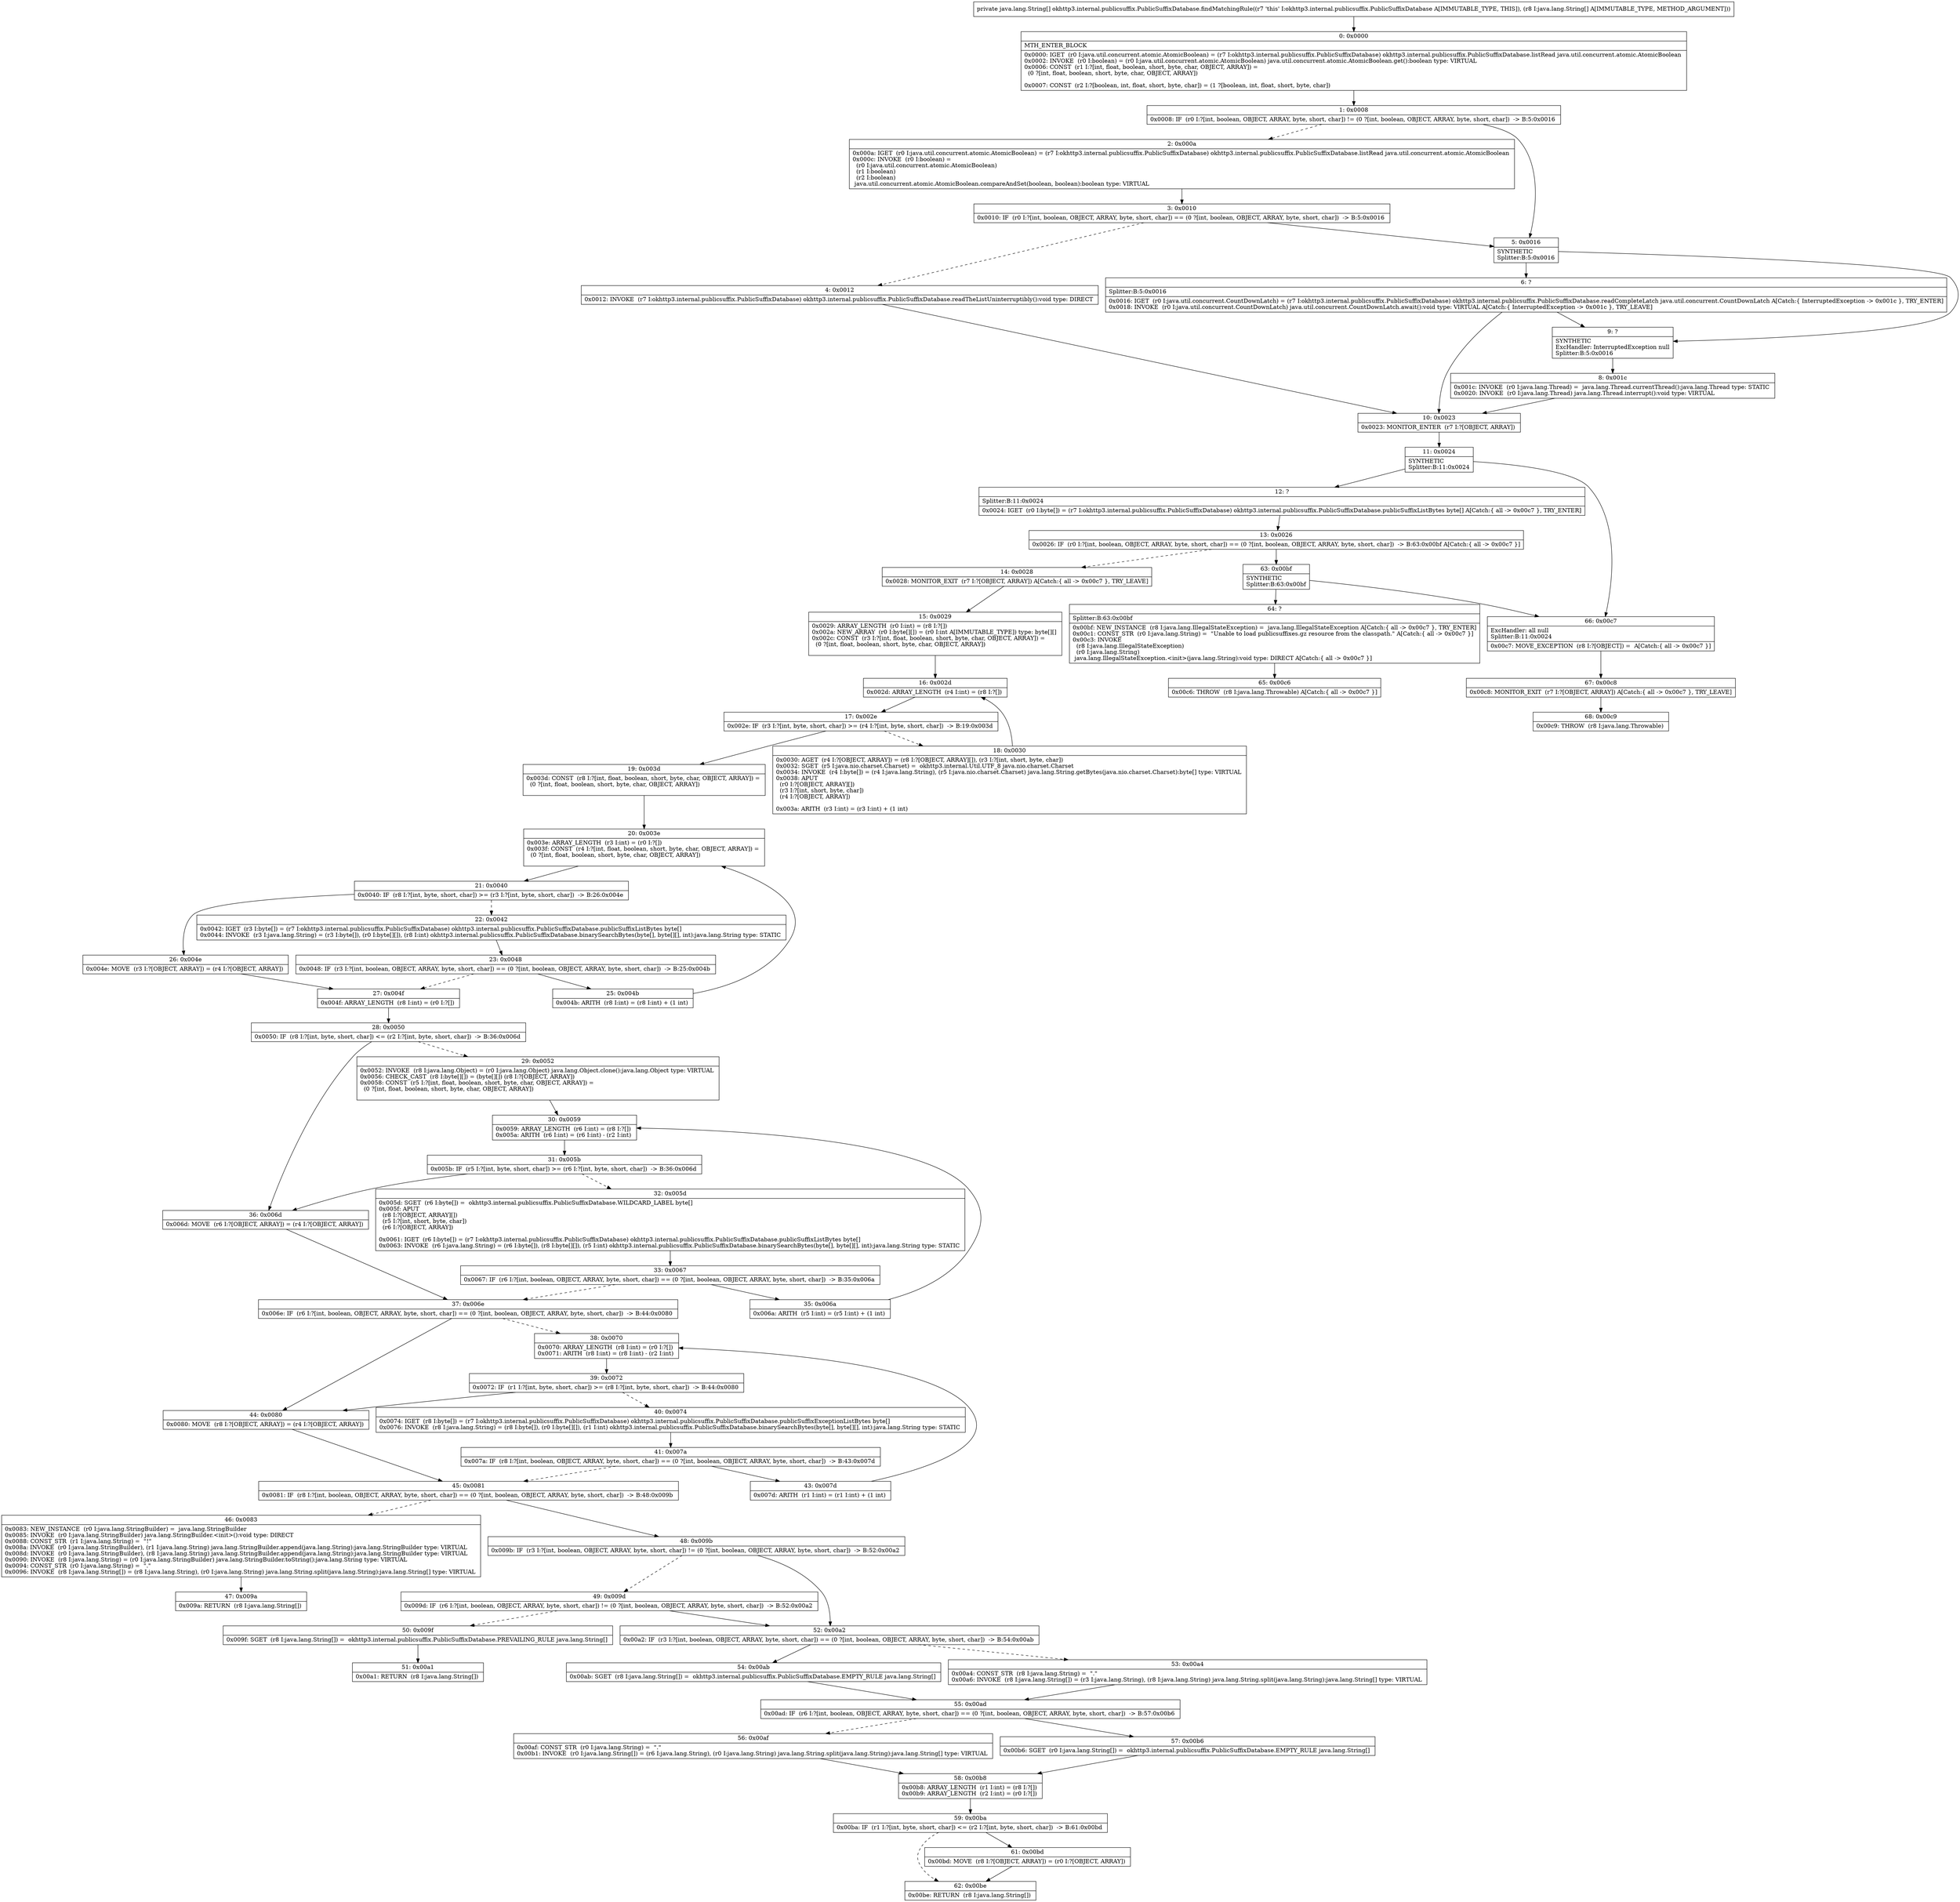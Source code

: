 digraph "CFG forokhttp3.internal.publicsuffix.PublicSuffixDatabase.findMatchingRule([Ljava\/lang\/String;)[Ljava\/lang\/String;" {
Node_0 [shape=record,label="{0\:\ 0x0000|MTH_ENTER_BLOCK\l|0x0000: IGET  (r0 I:java.util.concurrent.atomic.AtomicBoolean) = (r7 I:okhttp3.internal.publicsuffix.PublicSuffixDatabase) okhttp3.internal.publicsuffix.PublicSuffixDatabase.listRead java.util.concurrent.atomic.AtomicBoolean \l0x0002: INVOKE  (r0 I:boolean) = (r0 I:java.util.concurrent.atomic.AtomicBoolean) java.util.concurrent.atomic.AtomicBoolean.get():boolean type: VIRTUAL \l0x0006: CONST  (r1 I:?[int, float, boolean, short, byte, char, OBJECT, ARRAY]) = \l  (0 ?[int, float, boolean, short, byte, char, OBJECT, ARRAY])\l \l0x0007: CONST  (r2 I:?[boolean, int, float, short, byte, char]) = (1 ?[boolean, int, float, short, byte, char]) \l}"];
Node_1 [shape=record,label="{1\:\ 0x0008|0x0008: IF  (r0 I:?[int, boolean, OBJECT, ARRAY, byte, short, char]) != (0 ?[int, boolean, OBJECT, ARRAY, byte, short, char])  \-\> B:5:0x0016 \l}"];
Node_2 [shape=record,label="{2\:\ 0x000a|0x000a: IGET  (r0 I:java.util.concurrent.atomic.AtomicBoolean) = (r7 I:okhttp3.internal.publicsuffix.PublicSuffixDatabase) okhttp3.internal.publicsuffix.PublicSuffixDatabase.listRead java.util.concurrent.atomic.AtomicBoolean \l0x000c: INVOKE  (r0 I:boolean) = \l  (r0 I:java.util.concurrent.atomic.AtomicBoolean)\l  (r1 I:boolean)\l  (r2 I:boolean)\l java.util.concurrent.atomic.AtomicBoolean.compareAndSet(boolean, boolean):boolean type: VIRTUAL \l}"];
Node_3 [shape=record,label="{3\:\ 0x0010|0x0010: IF  (r0 I:?[int, boolean, OBJECT, ARRAY, byte, short, char]) == (0 ?[int, boolean, OBJECT, ARRAY, byte, short, char])  \-\> B:5:0x0016 \l}"];
Node_4 [shape=record,label="{4\:\ 0x0012|0x0012: INVOKE  (r7 I:okhttp3.internal.publicsuffix.PublicSuffixDatabase) okhttp3.internal.publicsuffix.PublicSuffixDatabase.readTheListUninterruptibly():void type: DIRECT \l}"];
Node_5 [shape=record,label="{5\:\ 0x0016|SYNTHETIC\lSplitter:B:5:0x0016\l}"];
Node_6 [shape=record,label="{6\:\ ?|Splitter:B:5:0x0016\l|0x0016: IGET  (r0 I:java.util.concurrent.CountDownLatch) = (r7 I:okhttp3.internal.publicsuffix.PublicSuffixDatabase) okhttp3.internal.publicsuffix.PublicSuffixDatabase.readCompleteLatch java.util.concurrent.CountDownLatch A[Catch:\{ InterruptedException \-\> 0x001c \}, TRY_ENTER]\l0x0018: INVOKE  (r0 I:java.util.concurrent.CountDownLatch) java.util.concurrent.CountDownLatch.await():void type: VIRTUAL A[Catch:\{ InterruptedException \-\> 0x001c \}, TRY_LEAVE]\l}"];
Node_8 [shape=record,label="{8\:\ 0x001c|0x001c: INVOKE  (r0 I:java.lang.Thread) =  java.lang.Thread.currentThread():java.lang.Thread type: STATIC \l0x0020: INVOKE  (r0 I:java.lang.Thread) java.lang.Thread.interrupt():void type: VIRTUAL \l}"];
Node_9 [shape=record,label="{9\:\ ?|SYNTHETIC\lExcHandler: InterruptedException null\lSplitter:B:5:0x0016\l}"];
Node_10 [shape=record,label="{10\:\ 0x0023|0x0023: MONITOR_ENTER  (r7 I:?[OBJECT, ARRAY]) \l}"];
Node_11 [shape=record,label="{11\:\ 0x0024|SYNTHETIC\lSplitter:B:11:0x0024\l}"];
Node_12 [shape=record,label="{12\:\ ?|Splitter:B:11:0x0024\l|0x0024: IGET  (r0 I:byte[]) = (r7 I:okhttp3.internal.publicsuffix.PublicSuffixDatabase) okhttp3.internal.publicsuffix.PublicSuffixDatabase.publicSuffixListBytes byte[] A[Catch:\{ all \-\> 0x00c7 \}, TRY_ENTER]\l}"];
Node_13 [shape=record,label="{13\:\ 0x0026|0x0026: IF  (r0 I:?[int, boolean, OBJECT, ARRAY, byte, short, char]) == (0 ?[int, boolean, OBJECT, ARRAY, byte, short, char])  \-\> B:63:0x00bf A[Catch:\{ all \-\> 0x00c7 \}]\l}"];
Node_14 [shape=record,label="{14\:\ 0x0028|0x0028: MONITOR_EXIT  (r7 I:?[OBJECT, ARRAY]) A[Catch:\{ all \-\> 0x00c7 \}, TRY_LEAVE]\l}"];
Node_15 [shape=record,label="{15\:\ 0x0029|0x0029: ARRAY_LENGTH  (r0 I:int) = (r8 I:?[]) \l0x002a: NEW_ARRAY  (r0 I:byte[][]) = (r0 I:int A[IMMUTABLE_TYPE]) type: byte[][] \l0x002c: CONST  (r3 I:?[int, float, boolean, short, byte, char, OBJECT, ARRAY]) = \l  (0 ?[int, float, boolean, short, byte, char, OBJECT, ARRAY])\l \l}"];
Node_16 [shape=record,label="{16\:\ 0x002d|0x002d: ARRAY_LENGTH  (r4 I:int) = (r8 I:?[]) \l}"];
Node_17 [shape=record,label="{17\:\ 0x002e|0x002e: IF  (r3 I:?[int, byte, short, char]) \>= (r4 I:?[int, byte, short, char])  \-\> B:19:0x003d \l}"];
Node_18 [shape=record,label="{18\:\ 0x0030|0x0030: AGET  (r4 I:?[OBJECT, ARRAY]) = (r8 I:?[OBJECT, ARRAY][]), (r3 I:?[int, short, byte, char]) \l0x0032: SGET  (r5 I:java.nio.charset.Charset) =  okhttp3.internal.Util.UTF_8 java.nio.charset.Charset \l0x0034: INVOKE  (r4 I:byte[]) = (r4 I:java.lang.String), (r5 I:java.nio.charset.Charset) java.lang.String.getBytes(java.nio.charset.Charset):byte[] type: VIRTUAL \l0x0038: APUT  \l  (r0 I:?[OBJECT, ARRAY][])\l  (r3 I:?[int, short, byte, char])\l  (r4 I:?[OBJECT, ARRAY])\l \l0x003a: ARITH  (r3 I:int) = (r3 I:int) + (1 int) \l}"];
Node_19 [shape=record,label="{19\:\ 0x003d|0x003d: CONST  (r8 I:?[int, float, boolean, short, byte, char, OBJECT, ARRAY]) = \l  (0 ?[int, float, boolean, short, byte, char, OBJECT, ARRAY])\l \l}"];
Node_20 [shape=record,label="{20\:\ 0x003e|0x003e: ARRAY_LENGTH  (r3 I:int) = (r0 I:?[]) \l0x003f: CONST  (r4 I:?[int, float, boolean, short, byte, char, OBJECT, ARRAY]) = \l  (0 ?[int, float, boolean, short, byte, char, OBJECT, ARRAY])\l \l}"];
Node_21 [shape=record,label="{21\:\ 0x0040|0x0040: IF  (r8 I:?[int, byte, short, char]) \>= (r3 I:?[int, byte, short, char])  \-\> B:26:0x004e \l}"];
Node_22 [shape=record,label="{22\:\ 0x0042|0x0042: IGET  (r3 I:byte[]) = (r7 I:okhttp3.internal.publicsuffix.PublicSuffixDatabase) okhttp3.internal.publicsuffix.PublicSuffixDatabase.publicSuffixListBytes byte[] \l0x0044: INVOKE  (r3 I:java.lang.String) = (r3 I:byte[]), (r0 I:byte[][]), (r8 I:int) okhttp3.internal.publicsuffix.PublicSuffixDatabase.binarySearchBytes(byte[], byte[][], int):java.lang.String type: STATIC \l}"];
Node_23 [shape=record,label="{23\:\ 0x0048|0x0048: IF  (r3 I:?[int, boolean, OBJECT, ARRAY, byte, short, char]) == (0 ?[int, boolean, OBJECT, ARRAY, byte, short, char])  \-\> B:25:0x004b \l}"];
Node_25 [shape=record,label="{25\:\ 0x004b|0x004b: ARITH  (r8 I:int) = (r8 I:int) + (1 int) \l}"];
Node_26 [shape=record,label="{26\:\ 0x004e|0x004e: MOVE  (r3 I:?[OBJECT, ARRAY]) = (r4 I:?[OBJECT, ARRAY]) \l}"];
Node_27 [shape=record,label="{27\:\ 0x004f|0x004f: ARRAY_LENGTH  (r8 I:int) = (r0 I:?[]) \l}"];
Node_28 [shape=record,label="{28\:\ 0x0050|0x0050: IF  (r8 I:?[int, byte, short, char]) \<= (r2 I:?[int, byte, short, char])  \-\> B:36:0x006d \l}"];
Node_29 [shape=record,label="{29\:\ 0x0052|0x0052: INVOKE  (r8 I:java.lang.Object) = (r0 I:java.lang.Object) java.lang.Object.clone():java.lang.Object type: VIRTUAL \l0x0056: CHECK_CAST  (r8 I:byte[][]) = (byte[][]) (r8 I:?[OBJECT, ARRAY]) \l0x0058: CONST  (r5 I:?[int, float, boolean, short, byte, char, OBJECT, ARRAY]) = \l  (0 ?[int, float, boolean, short, byte, char, OBJECT, ARRAY])\l \l}"];
Node_30 [shape=record,label="{30\:\ 0x0059|0x0059: ARRAY_LENGTH  (r6 I:int) = (r8 I:?[]) \l0x005a: ARITH  (r6 I:int) = (r6 I:int) \- (r2 I:int) \l}"];
Node_31 [shape=record,label="{31\:\ 0x005b|0x005b: IF  (r5 I:?[int, byte, short, char]) \>= (r6 I:?[int, byte, short, char])  \-\> B:36:0x006d \l}"];
Node_32 [shape=record,label="{32\:\ 0x005d|0x005d: SGET  (r6 I:byte[]) =  okhttp3.internal.publicsuffix.PublicSuffixDatabase.WILDCARD_LABEL byte[] \l0x005f: APUT  \l  (r8 I:?[OBJECT, ARRAY][])\l  (r5 I:?[int, short, byte, char])\l  (r6 I:?[OBJECT, ARRAY])\l \l0x0061: IGET  (r6 I:byte[]) = (r7 I:okhttp3.internal.publicsuffix.PublicSuffixDatabase) okhttp3.internal.publicsuffix.PublicSuffixDatabase.publicSuffixListBytes byte[] \l0x0063: INVOKE  (r6 I:java.lang.String) = (r6 I:byte[]), (r8 I:byte[][]), (r5 I:int) okhttp3.internal.publicsuffix.PublicSuffixDatabase.binarySearchBytes(byte[], byte[][], int):java.lang.String type: STATIC \l}"];
Node_33 [shape=record,label="{33\:\ 0x0067|0x0067: IF  (r6 I:?[int, boolean, OBJECT, ARRAY, byte, short, char]) == (0 ?[int, boolean, OBJECT, ARRAY, byte, short, char])  \-\> B:35:0x006a \l}"];
Node_35 [shape=record,label="{35\:\ 0x006a|0x006a: ARITH  (r5 I:int) = (r5 I:int) + (1 int) \l}"];
Node_36 [shape=record,label="{36\:\ 0x006d|0x006d: MOVE  (r6 I:?[OBJECT, ARRAY]) = (r4 I:?[OBJECT, ARRAY]) \l}"];
Node_37 [shape=record,label="{37\:\ 0x006e|0x006e: IF  (r6 I:?[int, boolean, OBJECT, ARRAY, byte, short, char]) == (0 ?[int, boolean, OBJECT, ARRAY, byte, short, char])  \-\> B:44:0x0080 \l}"];
Node_38 [shape=record,label="{38\:\ 0x0070|0x0070: ARRAY_LENGTH  (r8 I:int) = (r0 I:?[]) \l0x0071: ARITH  (r8 I:int) = (r8 I:int) \- (r2 I:int) \l}"];
Node_39 [shape=record,label="{39\:\ 0x0072|0x0072: IF  (r1 I:?[int, byte, short, char]) \>= (r8 I:?[int, byte, short, char])  \-\> B:44:0x0080 \l}"];
Node_40 [shape=record,label="{40\:\ 0x0074|0x0074: IGET  (r8 I:byte[]) = (r7 I:okhttp3.internal.publicsuffix.PublicSuffixDatabase) okhttp3.internal.publicsuffix.PublicSuffixDatabase.publicSuffixExceptionListBytes byte[] \l0x0076: INVOKE  (r8 I:java.lang.String) = (r8 I:byte[]), (r0 I:byte[][]), (r1 I:int) okhttp3.internal.publicsuffix.PublicSuffixDatabase.binarySearchBytes(byte[], byte[][], int):java.lang.String type: STATIC \l}"];
Node_41 [shape=record,label="{41\:\ 0x007a|0x007a: IF  (r8 I:?[int, boolean, OBJECT, ARRAY, byte, short, char]) == (0 ?[int, boolean, OBJECT, ARRAY, byte, short, char])  \-\> B:43:0x007d \l}"];
Node_43 [shape=record,label="{43\:\ 0x007d|0x007d: ARITH  (r1 I:int) = (r1 I:int) + (1 int) \l}"];
Node_44 [shape=record,label="{44\:\ 0x0080|0x0080: MOVE  (r8 I:?[OBJECT, ARRAY]) = (r4 I:?[OBJECT, ARRAY]) \l}"];
Node_45 [shape=record,label="{45\:\ 0x0081|0x0081: IF  (r8 I:?[int, boolean, OBJECT, ARRAY, byte, short, char]) == (0 ?[int, boolean, OBJECT, ARRAY, byte, short, char])  \-\> B:48:0x009b \l}"];
Node_46 [shape=record,label="{46\:\ 0x0083|0x0083: NEW_INSTANCE  (r0 I:java.lang.StringBuilder) =  java.lang.StringBuilder \l0x0085: INVOKE  (r0 I:java.lang.StringBuilder) java.lang.StringBuilder.\<init\>():void type: DIRECT \l0x0088: CONST_STR  (r1 I:java.lang.String) =  \"!\" \l0x008a: INVOKE  (r0 I:java.lang.StringBuilder), (r1 I:java.lang.String) java.lang.StringBuilder.append(java.lang.String):java.lang.StringBuilder type: VIRTUAL \l0x008d: INVOKE  (r0 I:java.lang.StringBuilder), (r8 I:java.lang.String) java.lang.StringBuilder.append(java.lang.String):java.lang.StringBuilder type: VIRTUAL \l0x0090: INVOKE  (r8 I:java.lang.String) = (r0 I:java.lang.StringBuilder) java.lang.StringBuilder.toString():java.lang.String type: VIRTUAL \l0x0094: CONST_STR  (r0 I:java.lang.String) =  \".\" \l0x0096: INVOKE  (r8 I:java.lang.String[]) = (r8 I:java.lang.String), (r0 I:java.lang.String) java.lang.String.split(java.lang.String):java.lang.String[] type: VIRTUAL \l}"];
Node_47 [shape=record,label="{47\:\ 0x009a|0x009a: RETURN  (r8 I:java.lang.String[]) \l}"];
Node_48 [shape=record,label="{48\:\ 0x009b|0x009b: IF  (r3 I:?[int, boolean, OBJECT, ARRAY, byte, short, char]) != (0 ?[int, boolean, OBJECT, ARRAY, byte, short, char])  \-\> B:52:0x00a2 \l}"];
Node_49 [shape=record,label="{49\:\ 0x009d|0x009d: IF  (r6 I:?[int, boolean, OBJECT, ARRAY, byte, short, char]) != (0 ?[int, boolean, OBJECT, ARRAY, byte, short, char])  \-\> B:52:0x00a2 \l}"];
Node_50 [shape=record,label="{50\:\ 0x009f|0x009f: SGET  (r8 I:java.lang.String[]) =  okhttp3.internal.publicsuffix.PublicSuffixDatabase.PREVAILING_RULE java.lang.String[] \l}"];
Node_51 [shape=record,label="{51\:\ 0x00a1|0x00a1: RETURN  (r8 I:java.lang.String[]) \l}"];
Node_52 [shape=record,label="{52\:\ 0x00a2|0x00a2: IF  (r3 I:?[int, boolean, OBJECT, ARRAY, byte, short, char]) == (0 ?[int, boolean, OBJECT, ARRAY, byte, short, char])  \-\> B:54:0x00ab \l}"];
Node_53 [shape=record,label="{53\:\ 0x00a4|0x00a4: CONST_STR  (r8 I:java.lang.String) =  \".\" \l0x00a6: INVOKE  (r8 I:java.lang.String[]) = (r3 I:java.lang.String), (r8 I:java.lang.String) java.lang.String.split(java.lang.String):java.lang.String[] type: VIRTUAL \l}"];
Node_54 [shape=record,label="{54\:\ 0x00ab|0x00ab: SGET  (r8 I:java.lang.String[]) =  okhttp3.internal.publicsuffix.PublicSuffixDatabase.EMPTY_RULE java.lang.String[] \l}"];
Node_55 [shape=record,label="{55\:\ 0x00ad|0x00ad: IF  (r6 I:?[int, boolean, OBJECT, ARRAY, byte, short, char]) == (0 ?[int, boolean, OBJECT, ARRAY, byte, short, char])  \-\> B:57:0x00b6 \l}"];
Node_56 [shape=record,label="{56\:\ 0x00af|0x00af: CONST_STR  (r0 I:java.lang.String) =  \".\" \l0x00b1: INVOKE  (r0 I:java.lang.String[]) = (r6 I:java.lang.String), (r0 I:java.lang.String) java.lang.String.split(java.lang.String):java.lang.String[] type: VIRTUAL \l}"];
Node_57 [shape=record,label="{57\:\ 0x00b6|0x00b6: SGET  (r0 I:java.lang.String[]) =  okhttp3.internal.publicsuffix.PublicSuffixDatabase.EMPTY_RULE java.lang.String[] \l}"];
Node_58 [shape=record,label="{58\:\ 0x00b8|0x00b8: ARRAY_LENGTH  (r1 I:int) = (r8 I:?[]) \l0x00b9: ARRAY_LENGTH  (r2 I:int) = (r0 I:?[]) \l}"];
Node_59 [shape=record,label="{59\:\ 0x00ba|0x00ba: IF  (r1 I:?[int, byte, short, char]) \<= (r2 I:?[int, byte, short, char])  \-\> B:61:0x00bd \l}"];
Node_61 [shape=record,label="{61\:\ 0x00bd|0x00bd: MOVE  (r8 I:?[OBJECT, ARRAY]) = (r0 I:?[OBJECT, ARRAY]) \l}"];
Node_62 [shape=record,label="{62\:\ 0x00be|0x00be: RETURN  (r8 I:java.lang.String[]) \l}"];
Node_63 [shape=record,label="{63\:\ 0x00bf|SYNTHETIC\lSplitter:B:63:0x00bf\l}"];
Node_64 [shape=record,label="{64\:\ ?|Splitter:B:63:0x00bf\l|0x00bf: NEW_INSTANCE  (r8 I:java.lang.IllegalStateException) =  java.lang.IllegalStateException A[Catch:\{ all \-\> 0x00c7 \}, TRY_ENTER]\l0x00c1: CONST_STR  (r0 I:java.lang.String) =  \"Unable to load publicsuffixes.gz resource from the classpath.\" A[Catch:\{ all \-\> 0x00c7 \}]\l0x00c3: INVOKE  \l  (r8 I:java.lang.IllegalStateException)\l  (r0 I:java.lang.String)\l java.lang.IllegalStateException.\<init\>(java.lang.String):void type: DIRECT A[Catch:\{ all \-\> 0x00c7 \}]\l}"];
Node_65 [shape=record,label="{65\:\ 0x00c6|0x00c6: THROW  (r8 I:java.lang.Throwable) A[Catch:\{ all \-\> 0x00c7 \}]\l}"];
Node_66 [shape=record,label="{66\:\ 0x00c7|ExcHandler: all null\lSplitter:B:11:0x0024\l|0x00c7: MOVE_EXCEPTION  (r8 I:?[OBJECT]) =  A[Catch:\{ all \-\> 0x00c7 \}]\l}"];
Node_67 [shape=record,label="{67\:\ 0x00c8|0x00c8: MONITOR_EXIT  (r7 I:?[OBJECT, ARRAY]) A[Catch:\{ all \-\> 0x00c7 \}, TRY_LEAVE]\l}"];
Node_68 [shape=record,label="{68\:\ 0x00c9|0x00c9: THROW  (r8 I:java.lang.Throwable) \l}"];
MethodNode[shape=record,label="{private java.lang.String[] okhttp3.internal.publicsuffix.PublicSuffixDatabase.findMatchingRule((r7 'this' I:okhttp3.internal.publicsuffix.PublicSuffixDatabase A[IMMUTABLE_TYPE, THIS]), (r8 I:java.lang.String[] A[IMMUTABLE_TYPE, METHOD_ARGUMENT])) }"];
MethodNode -> Node_0;
Node_0 -> Node_1;
Node_1 -> Node_2[style=dashed];
Node_1 -> Node_5;
Node_2 -> Node_3;
Node_3 -> Node_4[style=dashed];
Node_3 -> Node_5;
Node_4 -> Node_10;
Node_5 -> Node_6;
Node_5 -> Node_9;
Node_6 -> Node_9;
Node_6 -> Node_10;
Node_8 -> Node_10;
Node_9 -> Node_8;
Node_10 -> Node_11;
Node_11 -> Node_12;
Node_11 -> Node_66;
Node_12 -> Node_13;
Node_13 -> Node_14[style=dashed];
Node_13 -> Node_63;
Node_14 -> Node_15;
Node_15 -> Node_16;
Node_16 -> Node_17;
Node_17 -> Node_18[style=dashed];
Node_17 -> Node_19;
Node_18 -> Node_16;
Node_19 -> Node_20;
Node_20 -> Node_21;
Node_21 -> Node_22[style=dashed];
Node_21 -> Node_26;
Node_22 -> Node_23;
Node_23 -> Node_25;
Node_23 -> Node_27[style=dashed];
Node_25 -> Node_20;
Node_26 -> Node_27;
Node_27 -> Node_28;
Node_28 -> Node_29[style=dashed];
Node_28 -> Node_36;
Node_29 -> Node_30;
Node_30 -> Node_31;
Node_31 -> Node_32[style=dashed];
Node_31 -> Node_36;
Node_32 -> Node_33;
Node_33 -> Node_35;
Node_33 -> Node_37[style=dashed];
Node_35 -> Node_30;
Node_36 -> Node_37;
Node_37 -> Node_38[style=dashed];
Node_37 -> Node_44;
Node_38 -> Node_39;
Node_39 -> Node_40[style=dashed];
Node_39 -> Node_44;
Node_40 -> Node_41;
Node_41 -> Node_43;
Node_41 -> Node_45[style=dashed];
Node_43 -> Node_38;
Node_44 -> Node_45;
Node_45 -> Node_46[style=dashed];
Node_45 -> Node_48;
Node_46 -> Node_47;
Node_48 -> Node_49[style=dashed];
Node_48 -> Node_52;
Node_49 -> Node_50[style=dashed];
Node_49 -> Node_52;
Node_50 -> Node_51;
Node_52 -> Node_53[style=dashed];
Node_52 -> Node_54;
Node_53 -> Node_55;
Node_54 -> Node_55;
Node_55 -> Node_56[style=dashed];
Node_55 -> Node_57;
Node_56 -> Node_58;
Node_57 -> Node_58;
Node_58 -> Node_59;
Node_59 -> Node_61;
Node_59 -> Node_62[style=dashed];
Node_61 -> Node_62;
Node_63 -> Node_64;
Node_63 -> Node_66;
Node_64 -> Node_65;
Node_66 -> Node_67;
Node_67 -> Node_68;
}

